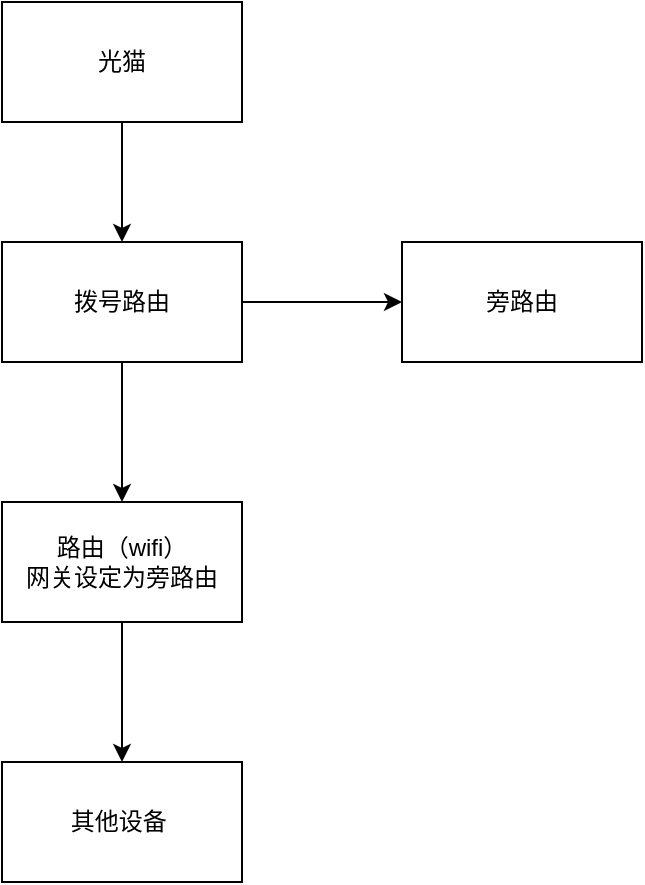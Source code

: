 <mxfile version="14.5.4" type="github">
  <diagram id="Yufxu-Sk5_13O0E2XVfn" name="第 1 页">
    <mxGraphModel dx="1662" dy="834" grid="1" gridSize="10" guides="1" tooltips="1" connect="1" arrows="1" fold="1" page="1" pageScale="1" pageWidth="827" pageHeight="1169" math="0" shadow="0">
      <root>
        <mxCell id="0" />
        <mxCell id="1" parent="0" />
        <mxCell id="dirOtGAneWtVXeFRAgfT-3" value="" style="edgeStyle=orthogonalEdgeStyle;rounded=0;orthogonalLoop=1;jettySize=auto;html=1;" parent="1" source="WMsZOQ4Ja0s-OAH-9B_Y-1" target="dirOtGAneWtVXeFRAgfT-2" edge="1">
          <mxGeometry relative="1" as="geometry" />
        </mxCell>
        <mxCell id="dirOtGAneWtVXeFRAgfT-5" value="" style="edgeStyle=orthogonalEdgeStyle;rounded=0;orthogonalLoop=1;jettySize=auto;html=1;entryX=0.5;entryY=0;entryDx=0;entryDy=0;" parent="1" source="dirOtGAneWtVXeFRAgfT-1" target="WMsZOQ4Ja0s-OAH-9B_Y-1" edge="1">
          <mxGeometry relative="1" as="geometry" />
        </mxCell>
        <mxCell id="dirOtGAneWtVXeFRAgfT-1" value="光猫" style="rounded=0;whiteSpace=wrap;html=1;" parent="1" vertex="1">
          <mxGeometry x="330" y="120" width="120" height="60" as="geometry" />
        </mxCell>
        <mxCell id="dirOtGAneWtVXeFRAgfT-2" value="旁路由" style="rounded=0;whiteSpace=wrap;html=1;" parent="1" vertex="1">
          <mxGeometry x="530" y="240" width="120" height="60" as="geometry" />
        </mxCell>
        <mxCell id="dirOtGAneWtVXeFRAgfT-7" value="" style="edgeStyle=orthogonalEdgeStyle;rounded=0;orthogonalLoop=1;jettySize=auto;html=1;" parent="1" source="dirOtGAneWtVXeFRAgfT-4" target="dirOtGAneWtVXeFRAgfT-6" edge="1">
          <mxGeometry relative="1" as="geometry" />
        </mxCell>
        <mxCell id="dirOtGAneWtVXeFRAgfT-4" value="路由（wifi）&lt;br&gt;网关设定为旁路由" style="rounded=0;whiteSpace=wrap;html=1;" parent="1" vertex="1">
          <mxGeometry x="330" y="370" width="120" height="60" as="geometry" />
        </mxCell>
        <mxCell id="dirOtGAneWtVXeFRAgfT-6" value="其他设备&amp;nbsp;" style="rounded=0;whiteSpace=wrap;html=1;" parent="1" vertex="1">
          <mxGeometry x="330" y="500" width="120" height="60" as="geometry" />
        </mxCell>
        <mxCell id="WMsZOQ4Ja0s-OAH-9B_Y-2" style="edgeStyle=orthogonalEdgeStyle;rounded=0;orthogonalLoop=1;jettySize=auto;html=1;entryX=0.5;entryY=0;entryDx=0;entryDy=0;" edge="1" parent="1" source="WMsZOQ4Ja0s-OAH-9B_Y-1" target="dirOtGAneWtVXeFRAgfT-4">
          <mxGeometry relative="1" as="geometry" />
        </mxCell>
        <mxCell id="WMsZOQ4Ja0s-OAH-9B_Y-1" value="拨号路由" style="rounded=0;whiteSpace=wrap;html=1;" vertex="1" parent="1">
          <mxGeometry x="330" y="240" width="120" height="60" as="geometry" />
        </mxCell>
      </root>
    </mxGraphModel>
  </diagram>
</mxfile>
